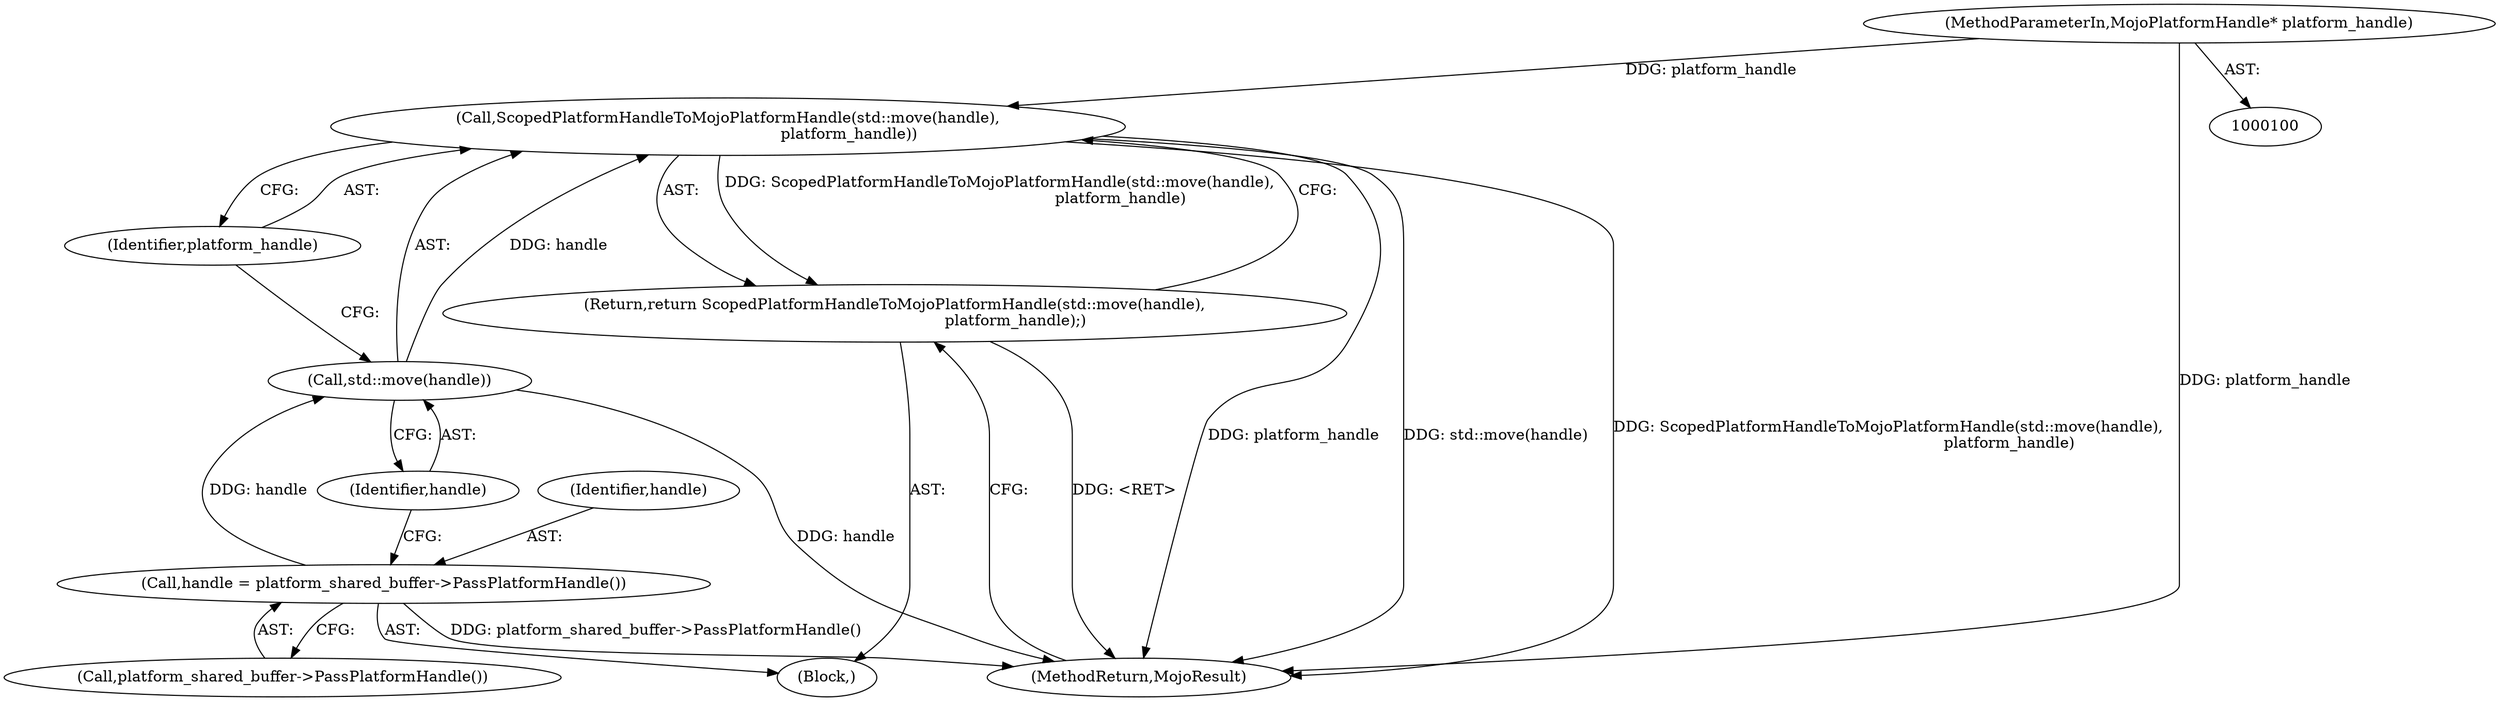 digraph "0_Chrome_673ce95d481ea9368c4d4d43ac756ba1d6d9e608_31@pointer" {
"1000183" [label="(Call,ScopedPlatformHandleToMojoPlatformHandle(std::move(handle),\n                                                  platform_handle))"];
"1000184" [label="(Call,std::move(handle))"];
"1000179" [label="(Call,handle = platform_shared_buffer->PassPlatformHandle())"];
"1000102" [label="(MethodParameterIn,MojoPlatformHandle* platform_handle)"];
"1000182" [label="(Return,return ScopedPlatformHandleToMojoPlatformHandle(std::move(handle),\n                                                  platform_handle);)"];
"1000102" [label="(MethodParameterIn,MojoPlatformHandle* platform_handle)"];
"1000182" [label="(Return,return ScopedPlatformHandleToMojoPlatformHandle(std::move(handle),\n                                                  platform_handle);)"];
"1000180" [label="(Identifier,handle)"];
"1000184" [label="(Call,std::move(handle))"];
"1000106" [label="(Block,)"];
"1000185" [label="(Identifier,handle)"];
"1000187" [label="(MethodReturn,MojoResult)"];
"1000181" [label="(Call,platform_shared_buffer->PassPlatformHandle())"];
"1000179" [label="(Call,handle = platform_shared_buffer->PassPlatformHandle())"];
"1000183" [label="(Call,ScopedPlatformHandleToMojoPlatformHandle(std::move(handle),\n                                                  platform_handle))"];
"1000186" [label="(Identifier,platform_handle)"];
"1000183" -> "1000182"  [label="AST: "];
"1000183" -> "1000186"  [label="CFG: "];
"1000184" -> "1000183"  [label="AST: "];
"1000186" -> "1000183"  [label="AST: "];
"1000182" -> "1000183"  [label="CFG: "];
"1000183" -> "1000187"  [label="DDG: platform_handle"];
"1000183" -> "1000187"  [label="DDG: std::move(handle)"];
"1000183" -> "1000187"  [label="DDG: ScopedPlatformHandleToMojoPlatformHandle(std::move(handle),\n                                                  platform_handle)"];
"1000183" -> "1000182"  [label="DDG: ScopedPlatformHandleToMojoPlatformHandle(std::move(handle),\n                                                  platform_handle)"];
"1000184" -> "1000183"  [label="DDG: handle"];
"1000102" -> "1000183"  [label="DDG: platform_handle"];
"1000184" -> "1000185"  [label="CFG: "];
"1000185" -> "1000184"  [label="AST: "];
"1000186" -> "1000184"  [label="CFG: "];
"1000184" -> "1000187"  [label="DDG: handle"];
"1000179" -> "1000184"  [label="DDG: handle"];
"1000179" -> "1000106"  [label="AST: "];
"1000179" -> "1000181"  [label="CFG: "];
"1000180" -> "1000179"  [label="AST: "];
"1000181" -> "1000179"  [label="AST: "];
"1000185" -> "1000179"  [label="CFG: "];
"1000179" -> "1000187"  [label="DDG: platform_shared_buffer->PassPlatformHandle()"];
"1000102" -> "1000100"  [label="AST: "];
"1000102" -> "1000187"  [label="DDG: platform_handle"];
"1000182" -> "1000106"  [label="AST: "];
"1000187" -> "1000182"  [label="CFG: "];
"1000182" -> "1000187"  [label="DDG: <RET>"];
}
